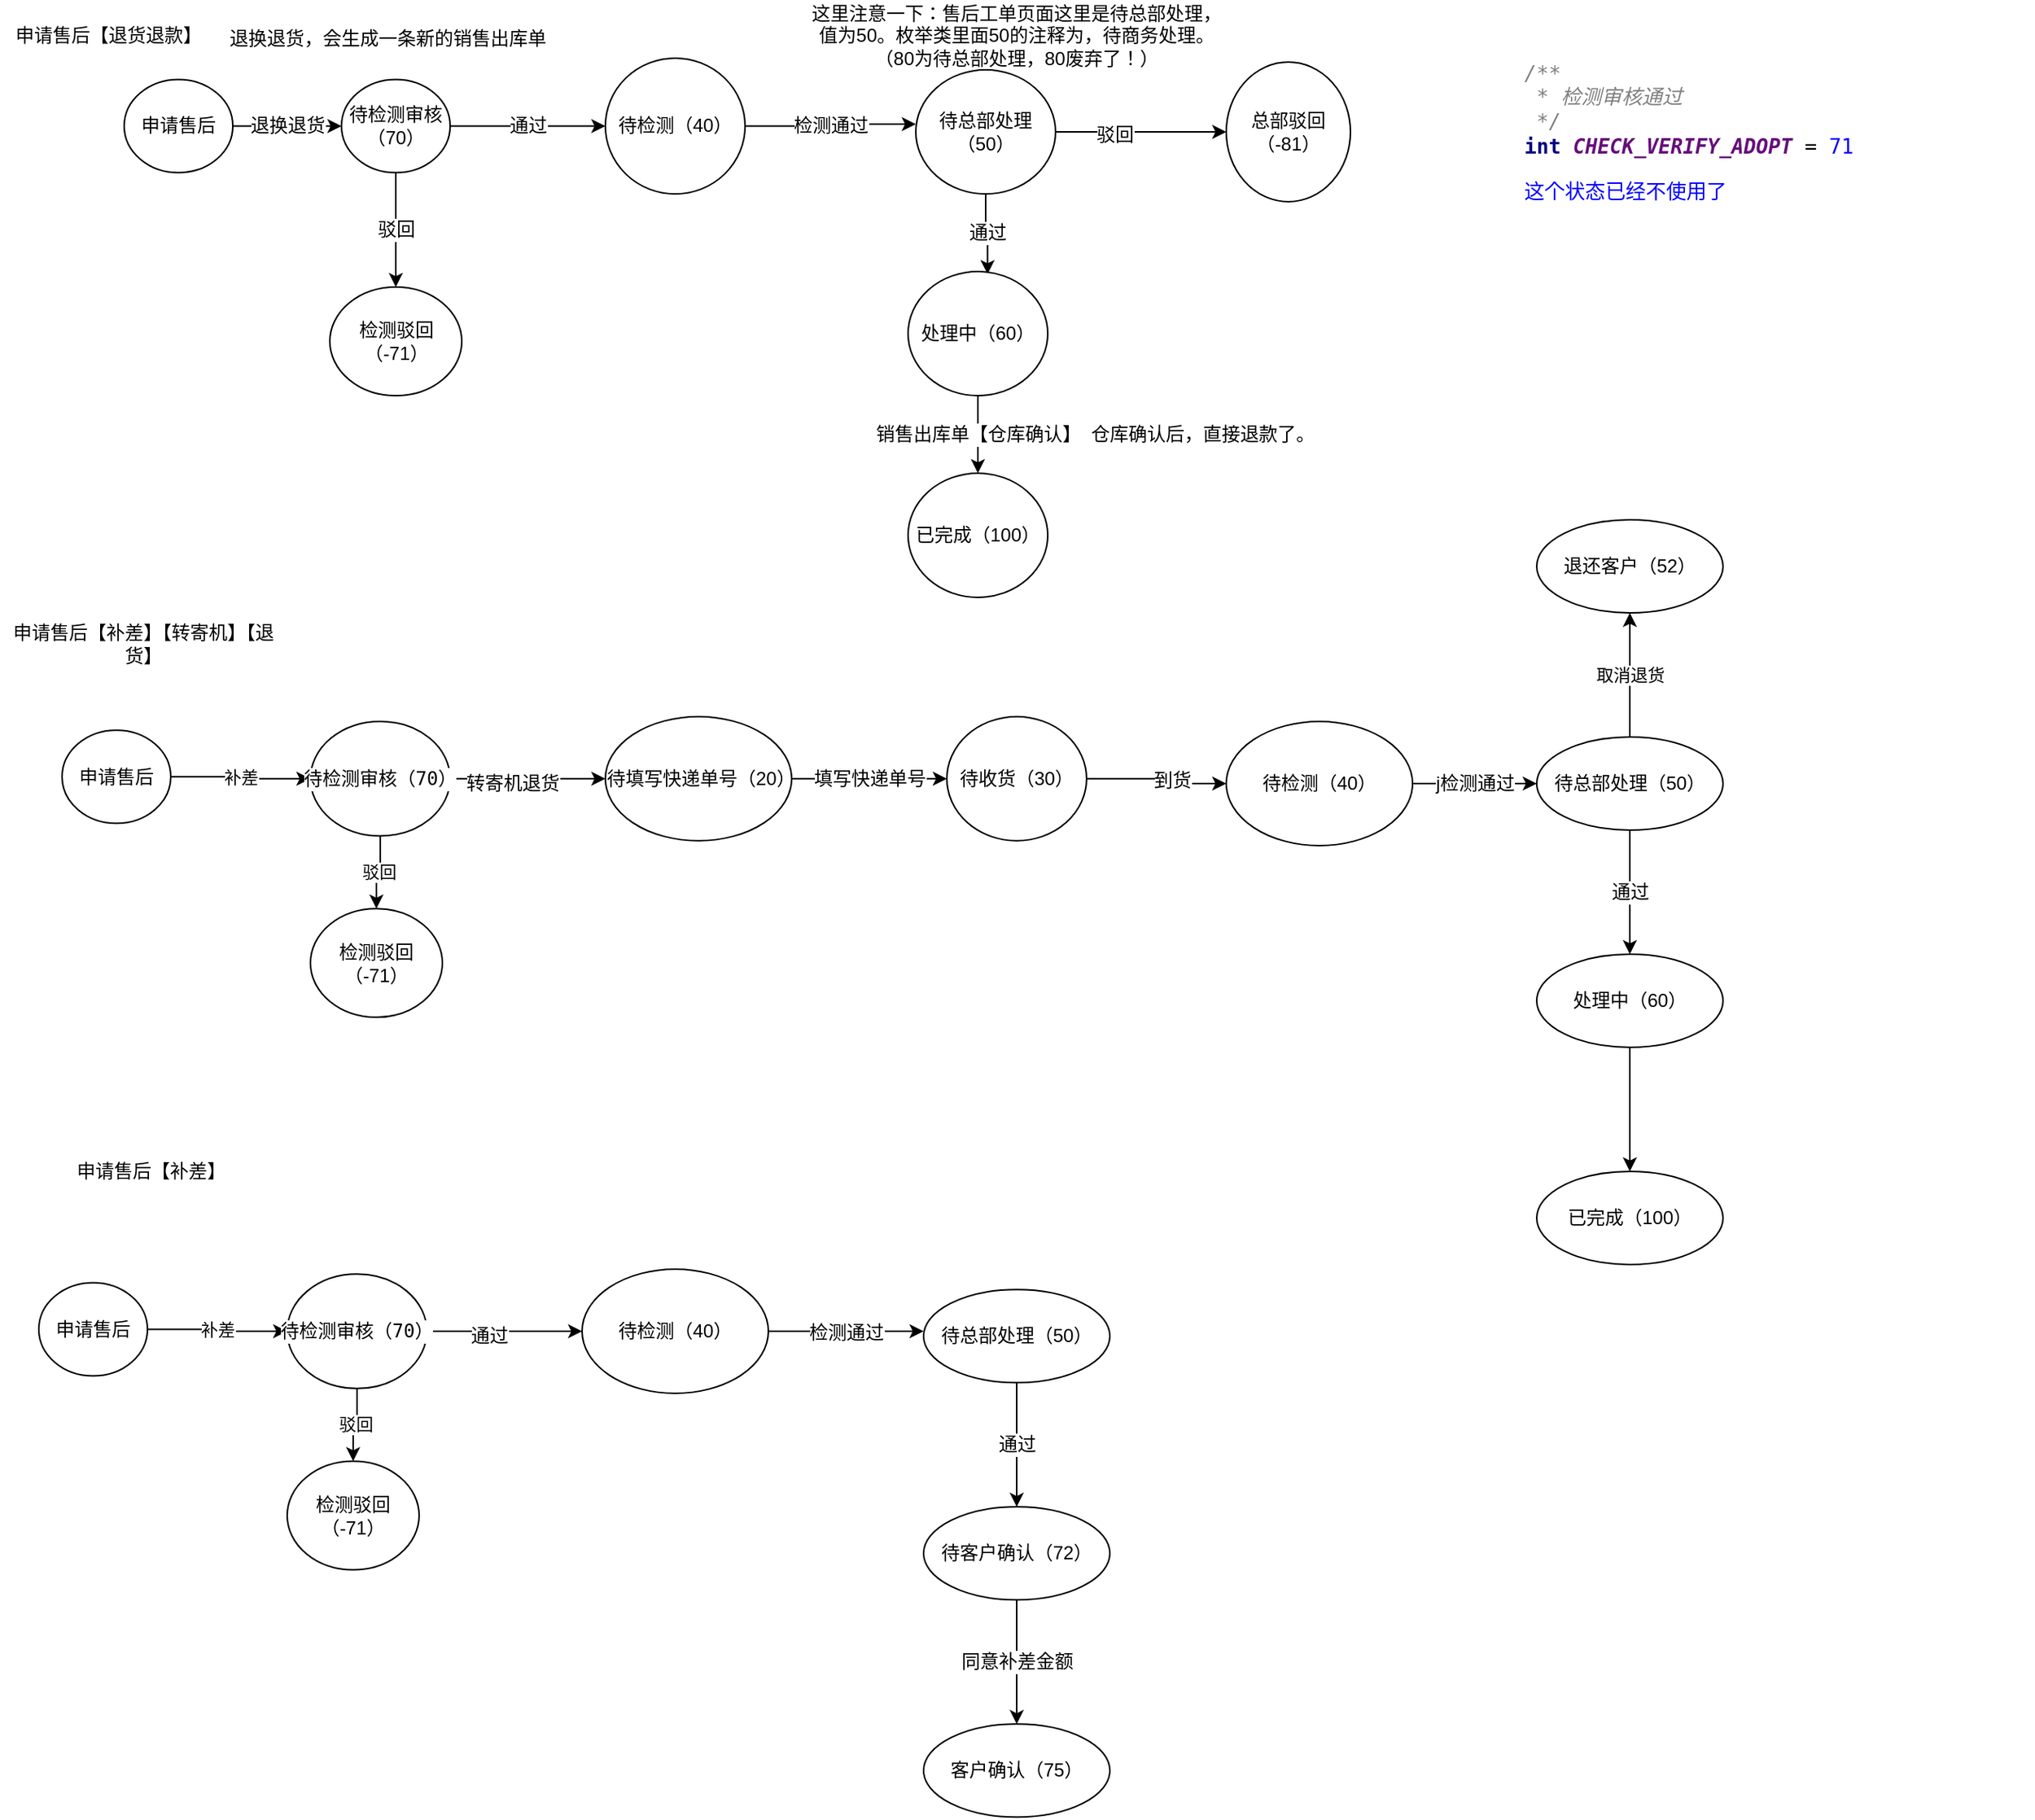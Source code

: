 <mxfile version="16.6.3" type="github">
  <diagram id="_88M4rZaeOAy3bHlZC3f" name="Page-1">
    <mxGraphModel dx="1422" dy="762" grid="1" gridSize="10" guides="1" tooltips="1" connect="1" arrows="1" fold="1" page="1" pageScale="1" pageWidth="827" pageHeight="1169" math="0" shadow="0">
      <root>
        <mxCell id="0" />
        <mxCell id="1" parent="0" />
        <mxCell id="IqyMs4pkEaya7170j3vu-85" value="驳回" style="edgeStyle=orthogonalEdgeStyle;rounded=0;orthogonalLoop=1;jettySize=auto;html=1;exitX=0.5;exitY=1;exitDx=0;exitDy=0;entryX=0.5;entryY=0;entryDx=0;entryDy=0;fontSize=12;fontColor=#000000;" parent="1" source="IqyMs4pkEaya7170j3vu-1" target="IqyMs4pkEaya7170j3vu-7" edge="1">
          <mxGeometry relative="1" as="geometry" />
        </mxCell>
        <mxCell id="IqyMs4pkEaya7170j3vu-1" value="待检测审核（70）" style="ellipse;whiteSpace=wrap;html=1;" parent="1" vertex="1">
          <mxGeometry x="260" y="66.25" width="70" height="60" as="geometry" />
        </mxCell>
        <mxCell id="IqyMs4pkEaya7170j3vu-10" value="通过" style="edgeStyle=orthogonalEdgeStyle;rounded=0;orthogonalLoop=1;jettySize=auto;html=1;fontSize=12;fontColor=#000000;" parent="1" source="IqyMs4pkEaya7170j3vu-1" target="IqyMs4pkEaya7170j3vu-5" edge="1">
          <mxGeometry relative="1" as="geometry">
            <mxPoint x="330.0" y="96.255" as="sourcePoint" />
          </mxGeometry>
        </mxCell>
        <mxCell id="IqyMs4pkEaya7170j3vu-12" value="检测通过" style="edgeStyle=orthogonalEdgeStyle;rounded=0;orthogonalLoop=1;jettySize=auto;html=1;exitX=1;exitY=0.5;exitDx=0;exitDy=0;entryX=0;entryY=0.438;entryDx=0;entryDy=0;entryPerimeter=0;fontSize=12;fontColor=#000000;" parent="1" source="IqyMs4pkEaya7170j3vu-5" target="IqyMs4pkEaya7170j3vu-11" edge="1">
          <mxGeometry relative="1" as="geometry" />
        </mxCell>
        <mxCell id="IqyMs4pkEaya7170j3vu-5" value="待检测（40）" style="ellipse;whiteSpace=wrap;html=1;fontColor=#000000;" parent="1" vertex="1">
          <mxGeometry x="430" y="52.5" width="90" height="87.5" as="geometry" />
        </mxCell>
        <mxCell id="IqyMs4pkEaya7170j3vu-7" value="检测驳回（-71）" style="ellipse;whiteSpace=wrap;html=1;fontColor=#000000;" parent="1" vertex="1">
          <mxGeometry x="252.5" y="200" width="85" height="70" as="geometry" />
        </mxCell>
        <mxCell id="IqyMs4pkEaya7170j3vu-15" style="edgeStyle=orthogonalEdgeStyle;rounded=0;orthogonalLoop=1;jettySize=auto;html=1;exitX=1;exitY=0.5;exitDx=0;exitDy=0;entryX=0;entryY=0.5;entryDx=0;entryDy=0;fontSize=12;fontColor=#000000;" parent="1" source="IqyMs4pkEaya7170j3vu-11" target="IqyMs4pkEaya7170j3vu-14" edge="1">
          <mxGeometry relative="1" as="geometry" />
        </mxCell>
        <mxCell id="IqyMs4pkEaya7170j3vu-16" value="驳回" style="edgeLabel;html=1;align=center;verticalAlign=middle;resizable=0;points=[];fontSize=12;fontColor=#000000;" parent="IqyMs4pkEaya7170j3vu-15" vertex="1" connectable="0">
          <mxGeometry x="-0.314" y="-2" relative="1" as="geometry">
            <mxPoint as="offset" />
          </mxGeometry>
        </mxCell>
        <mxCell id="IqyMs4pkEaya7170j3vu-18" value="通过" style="edgeStyle=orthogonalEdgeStyle;rounded=0;orthogonalLoop=1;jettySize=auto;html=1;exitX=0.5;exitY=1;exitDx=0;exitDy=0;entryX=0.569;entryY=0.021;entryDx=0;entryDy=0;entryPerimeter=0;fontSize=12;fontColor=#000000;" parent="1" source="IqyMs4pkEaya7170j3vu-11" target="IqyMs4pkEaya7170j3vu-17" edge="1">
          <mxGeometry relative="1" as="geometry" />
        </mxCell>
        <mxCell id="IqyMs4pkEaya7170j3vu-11" value="待总部处理（50）" style="ellipse;whiteSpace=wrap;html=1;fontSize=12;fontColor=#000000;" parent="1" vertex="1">
          <mxGeometry x="630" y="60" width="90" height="80" as="geometry" />
        </mxCell>
        <mxCell id="IqyMs4pkEaya7170j3vu-13" value="这里注意一下：售后工单页面这里是待总部处理，值为50。枚举类里面50的注释为，待商务处理。（80为待总部处理，80废弃了！）" style="text;html=1;strokeColor=none;fillColor=none;align=center;verticalAlign=middle;whiteSpace=wrap;rounded=0;fontSize=12;fontColor=#000000;" parent="1" vertex="1">
          <mxGeometry x="560" y="15" width="270" height="45" as="geometry" />
        </mxCell>
        <mxCell id="IqyMs4pkEaya7170j3vu-14" value="总部驳回（-81）" style="ellipse;whiteSpace=wrap;html=1;fontSize=12;fontColor=#000000;" parent="1" vertex="1">
          <mxGeometry x="830" y="55" width="80" height="90" as="geometry" />
        </mxCell>
        <mxCell id="IqyMs4pkEaya7170j3vu-20" value="销售出库单【仓库确认】" style="edgeStyle=orthogonalEdgeStyle;rounded=0;orthogonalLoop=1;jettySize=auto;html=1;exitX=0.5;exitY=1;exitDx=0;exitDy=0;entryX=0.5;entryY=0;entryDx=0;entryDy=0;fontSize=12;fontColor=#000000;" parent="1" source="IqyMs4pkEaya7170j3vu-17" target="IqyMs4pkEaya7170j3vu-19" edge="1">
          <mxGeometry relative="1" as="geometry" />
        </mxCell>
        <mxCell id="IqyMs4pkEaya7170j3vu-17" value="处理中（60）" style="ellipse;whiteSpace=wrap;html=1;fontSize=12;fontColor=#000000;" parent="1" vertex="1">
          <mxGeometry x="625" y="190" width="90" height="80" as="geometry" />
        </mxCell>
        <mxCell id="IqyMs4pkEaya7170j3vu-19" value="已完成（100）" style="ellipse;whiteSpace=wrap;html=1;fontSize=12;fontColor=#000000;" parent="1" vertex="1">
          <mxGeometry x="625" y="320" width="90" height="80" as="geometry" />
        </mxCell>
        <mxCell id="IqyMs4pkEaya7170j3vu-21" value="申请售后【退货退款】" style="text;html=1;strokeColor=none;fillColor=none;align=center;verticalAlign=middle;whiteSpace=wrap;rounded=0;fontSize=12;fontColor=#000000;" parent="1" vertex="1">
          <mxGeometry x="40" y="29" width="140" height="17" as="geometry" />
        </mxCell>
        <mxCell id="IqyMs4pkEaya7170j3vu-23" value="仓库确认后，直接退款了。" style="text;html=1;strokeColor=none;fillColor=none;align=center;verticalAlign=middle;whiteSpace=wrap;rounded=0;fontSize=12;fontColor=#000000;" parent="1" vertex="1">
          <mxGeometry x="740" y="280" width="150" height="30" as="geometry" />
        </mxCell>
        <mxCell id="IqyMs4pkEaya7170j3vu-25" value="申请售后【补差】【转寄机】【退货】" style="text;html=1;strokeColor=none;fillColor=none;align=center;verticalAlign=middle;whiteSpace=wrap;rounded=0;fontSize=12;fontColor=#000000;" parent="1" vertex="1">
          <mxGeometry x="45" y="420" width="175" height="20" as="geometry" />
        </mxCell>
        <mxCell id="IqyMs4pkEaya7170j3vu-27" value="退换退货，会生成一条新的销售出库单" style="text;html=1;strokeColor=none;fillColor=none;align=center;verticalAlign=middle;whiteSpace=wrap;rounded=0;fontSize=12;fontColor=#000000;" parent="1" vertex="1">
          <mxGeometry x="180" y="27.5" width="220" height="25" as="geometry" />
        </mxCell>
        <mxCell id="IqyMs4pkEaya7170j3vu-29" value="补差" style="edgeStyle=orthogonalEdgeStyle;rounded=0;orthogonalLoop=1;jettySize=auto;html=1;exitX=1;exitY=0.5;exitDx=0;exitDy=0;entryX=0;entryY=0.5;entryDx=0;entryDy=0;" parent="1" source="IqyMs4pkEaya7170j3vu-30" target="IqyMs4pkEaya7170j3vu-33" edge="1">
          <mxGeometry relative="1" as="geometry" />
        </mxCell>
        <mxCell id="IqyMs4pkEaya7170j3vu-30" value="申请售后" style="ellipse;whiteSpace=wrap;html=1;" parent="1" vertex="1">
          <mxGeometry x="80" y="485.62" width="70" height="60" as="geometry" />
        </mxCell>
        <mxCell id="IqyMs4pkEaya7170j3vu-31" value="驳回" style="edgeStyle=orthogonalEdgeStyle;rounded=0;orthogonalLoop=1;jettySize=auto;html=1;exitX=0.5;exitY=1;exitDx=0;exitDy=0;entryX=0.5;entryY=0;entryDx=0;entryDy=0;fontColor=#000000;" parent="1" source="IqyMs4pkEaya7170j3vu-33" target="IqyMs4pkEaya7170j3vu-35" edge="1">
          <mxGeometry relative="1" as="geometry" />
        </mxCell>
        <mxCell id="IqyMs4pkEaya7170j3vu-32" style="edgeStyle=orthogonalEdgeStyle;rounded=0;orthogonalLoop=1;jettySize=auto;html=1;exitX=1;exitY=0.5;exitDx=0;exitDy=0;fontSize=12;fontColor=#000000;" parent="1" source="IqyMs4pkEaya7170j3vu-33" edge="1">
          <mxGeometry relative="1" as="geometry">
            <mxPoint x="430" y="516.87" as="targetPoint" />
          </mxGeometry>
        </mxCell>
        <mxCell id="IqyMs4pkEaya7170j3vu-45" value="转寄机退货" style="edgeLabel;html=1;align=center;verticalAlign=middle;resizable=0;points=[];fontSize=12;fontColor=#000000;" parent="IqyMs4pkEaya7170j3vu-32" vertex="1" connectable="0">
          <mxGeometry x="-0.2" y="-3" relative="1" as="geometry">
            <mxPoint as="offset" />
          </mxGeometry>
        </mxCell>
        <mxCell id="IqyMs4pkEaya7170j3vu-33" value="&lt;pre style=&quot;background-color: rgb(255 , 255 , 255)&quot;&gt;待检测审核（70）&lt;/pre&gt;" style="ellipse;whiteSpace=wrap;html=1;" parent="1" vertex="1">
          <mxGeometry x="240" y="480" width="90" height="73.75" as="geometry" />
        </mxCell>
        <mxCell id="IqyMs4pkEaya7170j3vu-35" value="检测驳回（-71）" style="ellipse;whiteSpace=wrap;html=1;fontColor=#000000;" parent="1" vertex="1">
          <mxGeometry x="240" y="600.62" width="85" height="70" as="geometry" />
        </mxCell>
        <mxCell id="IqyMs4pkEaya7170j3vu-48" style="edgeStyle=orthogonalEdgeStyle;rounded=0;orthogonalLoop=1;jettySize=auto;html=1;exitX=1;exitY=0.5;exitDx=0;exitDy=0;entryX=0;entryY=0.5;entryDx=0;entryDy=0;fontSize=12;fontColor=#000000;" parent="1" source="IqyMs4pkEaya7170j3vu-39" target="IqyMs4pkEaya7170j3vu-47" edge="1">
          <mxGeometry relative="1" as="geometry" />
        </mxCell>
        <mxCell id="IqyMs4pkEaya7170j3vu-49" value="到货" style="edgeLabel;html=1;align=center;verticalAlign=middle;resizable=0;points=[];fontSize=12;fontColor=#000000;" parent="IqyMs4pkEaya7170j3vu-48" vertex="1" connectable="0">
          <mxGeometry x="0.248" y="2" relative="1" as="geometry">
            <mxPoint as="offset" />
          </mxGeometry>
        </mxCell>
        <mxCell id="IqyMs4pkEaya7170j3vu-39" value="待收货（30）" style="ellipse;whiteSpace=wrap;html=1;fontSize=12;fontColor=#000000;" parent="1" vertex="1">
          <mxGeometry x="650" y="476.87" width="90" height="80" as="geometry" />
        </mxCell>
        <mxCell id="IqyMs4pkEaya7170j3vu-46" value="填写快递单号" style="edgeStyle=orthogonalEdgeStyle;rounded=0;orthogonalLoop=1;jettySize=auto;html=1;exitX=1;exitY=0.5;exitDx=0;exitDy=0;entryX=0;entryY=0.5;entryDx=0;entryDy=0;fontSize=12;fontColor=#000000;" parent="1" source="IqyMs4pkEaya7170j3vu-44" target="IqyMs4pkEaya7170j3vu-39" edge="1">
          <mxGeometry relative="1" as="geometry" />
        </mxCell>
        <mxCell id="IqyMs4pkEaya7170j3vu-44" value="待填写快递单号（20）" style="ellipse;whiteSpace=wrap;html=1;fontSize=12;fontColor=#000000;" parent="1" vertex="1">
          <mxGeometry x="430" y="476.87" width="120" height="80" as="geometry" />
        </mxCell>
        <mxCell id="IqyMs4pkEaya7170j3vu-52" value="j检测通过" style="edgeStyle=orthogonalEdgeStyle;rounded=0;orthogonalLoop=1;jettySize=auto;html=1;fontSize=12;fontColor=#000000;" parent="1" source="IqyMs4pkEaya7170j3vu-47" target="IqyMs4pkEaya7170j3vu-51" edge="1">
          <mxGeometry relative="1" as="geometry" />
        </mxCell>
        <mxCell id="IqyMs4pkEaya7170j3vu-47" value="待检测（40）" style="ellipse;whiteSpace=wrap;html=1;fontSize=12;fontColor=#000000;" parent="1" vertex="1">
          <mxGeometry x="830" y="480" width="120" height="80" as="geometry" />
        </mxCell>
        <mxCell id="IqyMs4pkEaya7170j3vu-54" value="通过" style="edgeStyle=orthogonalEdgeStyle;rounded=0;orthogonalLoop=1;jettySize=auto;html=1;fontSize=12;fontColor=#000000;" parent="1" source="IqyMs4pkEaya7170j3vu-51" target="IqyMs4pkEaya7170j3vu-53" edge="1">
          <mxGeometry relative="1" as="geometry" />
        </mxCell>
        <mxCell id="zeThhd6Teq3FZmINj7KF-2" value="取消退货" style="edgeStyle=orthogonalEdgeStyle;rounded=0;orthogonalLoop=1;jettySize=auto;html=1;" edge="1" parent="1" source="IqyMs4pkEaya7170j3vu-51" target="zeThhd6Teq3FZmINj7KF-1">
          <mxGeometry relative="1" as="geometry" />
        </mxCell>
        <mxCell id="IqyMs4pkEaya7170j3vu-51" value="&lt;span&gt;待总部处理（50）&lt;/span&gt;" style="ellipse;whiteSpace=wrap;html=1;fontColor=#000000;" parent="1" vertex="1">
          <mxGeometry x="1030" y="490" width="120" height="60" as="geometry" />
        </mxCell>
        <mxCell id="IqyMs4pkEaya7170j3vu-56" value="" style="edgeStyle=orthogonalEdgeStyle;rounded=0;orthogonalLoop=1;jettySize=auto;html=1;fontSize=12;fontColor=#000000;" parent="1" source="IqyMs4pkEaya7170j3vu-53" target="IqyMs4pkEaya7170j3vu-55" edge="1">
          <mxGeometry relative="1" as="geometry" />
        </mxCell>
        <mxCell id="IqyMs4pkEaya7170j3vu-53" value="&lt;span&gt;处理中（60）&lt;/span&gt;" style="ellipse;whiteSpace=wrap;html=1;fontColor=#000000;" parent="1" vertex="1">
          <mxGeometry x="1030" y="630" width="120" height="60" as="geometry" />
        </mxCell>
        <mxCell id="IqyMs4pkEaya7170j3vu-55" value="&lt;span&gt;已完成（100）&lt;/span&gt;" style="ellipse;whiteSpace=wrap;html=1;fontColor=#000000;" parent="1" vertex="1">
          <mxGeometry x="1030" y="770" width="120" height="60" as="geometry" />
        </mxCell>
        <mxCell id="IqyMs4pkEaya7170j3vu-57" value="申请售后【补差】" style="text;html=1;strokeColor=none;fillColor=none;align=center;verticalAlign=middle;whiteSpace=wrap;rounded=0;fontSize=12;fontColor=#000000;" parent="1" vertex="1">
          <mxGeometry x="50" y="760" width="175" height="20" as="geometry" />
        </mxCell>
        <mxCell id="IqyMs4pkEaya7170j3vu-58" value="补差" style="edgeStyle=orthogonalEdgeStyle;rounded=0;orthogonalLoop=1;jettySize=auto;html=1;exitX=1;exitY=0.5;exitDx=0;exitDy=0;entryX=0;entryY=0.5;entryDx=0;entryDy=0;" parent="1" source="IqyMs4pkEaya7170j3vu-59" target="IqyMs4pkEaya7170j3vu-63" edge="1">
          <mxGeometry relative="1" as="geometry" />
        </mxCell>
        <mxCell id="IqyMs4pkEaya7170j3vu-59" value="申请售后" style="ellipse;whiteSpace=wrap;html=1;" parent="1" vertex="1">
          <mxGeometry x="65" y="841.75" width="70" height="60" as="geometry" />
        </mxCell>
        <mxCell id="IqyMs4pkEaya7170j3vu-60" value="驳回" style="edgeStyle=orthogonalEdgeStyle;rounded=0;orthogonalLoop=1;jettySize=auto;html=1;exitX=0.5;exitY=1;exitDx=0;exitDy=0;entryX=0.5;entryY=0;entryDx=0;entryDy=0;fontColor=#000000;" parent="1" source="IqyMs4pkEaya7170j3vu-63" target="IqyMs4pkEaya7170j3vu-64" edge="1">
          <mxGeometry relative="1" as="geometry" />
        </mxCell>
        <mxCell id="IqyMs4pkEaya7170j3vu-61" style="edgeStyle=orthogonalEdgeStyle;rounded=0;orthogonalLoop=1;jettySize=auto;html=1;exitX=1;exitY=0.5;exitDx=0;exitDy=0;fontSize=12;fontColor=#000000;" parent="1" source="IqyMs4pkEaya7170j3vu-63" edge="1">
          <mxGeometry relative="1" as="geometry">
            <mxPoint x="415" y="873.0" as="targetPoint" />
          </mxGeometry>
        </mxCell>
        <mxCell id="IqyMs4pkEaya7170j3vu-62" value="通过" style="edgeLabel;html=1;align=center;verticalAlign=middle;resizable=0;points=[];fontSize=12;fontColor=#000000;" parent="IqyMs4pkEaya7170j3vu-61" vertex="1" connectable="0">
          <mxGeometry x="-0.2" y="-3" relative="1" as="geometry">
            <mxPoint as="offset" />
          </mxGeometry>
        </mxCell>
        <mxCell id="IqyMs4pkEaya7170j3vu-63" value="&lt;pre style=&quot;background-color: rgb(255 , 255 , 255)&quot;&gt;待检测审核（70）&lt;/pre&gt;" style="ellipse;whiteSpace=wrap;html=1;" parent="1" vertex="1">
          <mxGeometry x="225" y="836.13" width="90" height="73.75" as="geometry" />
        </mxCell>
        <mxCell id="IqyMs4pkEaya7170j3vu-64" value="检测驳回（-71）" style="ellipse;whiteSpace=wrap;html=1;fontColor=#000000;" parent="1" vertex="1">
          <mxGeometry x="225" y="956.75" width="85" height="70" as="geometry" />
        </mxCell>
        <mxCell id="IqyMs4pkEaya7170j3vu-68" value="检测通过" style="edgeStyle=orthogonalEdgeStyle;rounded=0;orthogonalLoop=1;jettySize=auto;html=1;exitX=1;exitY=0.5;exitDx=0;exitDy=0;entryX=0;entryY=0.5;entryDx=0;entryDy=0;fontSize=12;fontColor=#000000;" parent="1" source="IqyMs4pkEaya7170j3vu-69" edge="1">
          <mxGeometry relative="1" as="geometry">
            <mxPoint x="635" y="873" as="targetPoint" />
          </mxGeometry>
        </mxCell>
        <mxCell id="IqyMs4pkEaya7170j3vu-69" value="待检测（40）" style="ellipse;whiteSpace=wrap;html=1;fontSize=12;fontColor=#000000;" parent="1" vertex="1">
          <mxGeometry x="415" y="833" width="120" height="80" as="geometry" />
        </mxCell>
        <mxCell id="IqyMs4pkEaya7170j3vu-72" value="通过" style="edgeStyle=orthogonalEdgeStyle;rounded=0;orthogonalLoop=1;jettySize=auto;html=1;fontSize=12;fontColor=#000000;" parent="1" source="IqyMs4pkEaya7170j3vu-73" target="IqyMs4pkEaya7170j3vu-75" edge="1">
          <mxGeometry relative="1" as="geometry" />
        </mxCell>
        <mxCell id="IqyMs4pkEaya7170j3vu-73" value="&lt;span&gt;待总部处理（50）&lt;/span&gt;" style="ellipse;whiteSpace=wrap;html=1;fontColor=#000000;" parent="1" vertex="1">
          <mxGeometry x="635" y="846.13" width="120" height="60" as="geometry" />
        </mxCell>
        <mxCell id="IqyMs4pkEaya7170j3vu-74" value="同意补差金额" style="edgeStyle=orthogonalEdgeStyle;rounded=0;orthogonalLoop=1;jettySize=auto;html=1;fontSize=12;fontColor=#000000;" parent="1" source="IqyMs4pkEaya7170j3vu-75" target="IqyMs4pkEaya7170j3vu-76" edge="1">
          <mxGeometry relative="1" as="geometry" />
        </mxCell>
        <mxCell id="IqyMs4pkEaya7170j3vu-75" value="&lt;span&gt;待客户确认（72）&lt;/span&gt;" style="ellipse;whiteSpace=wrap;html=1;fontColor=#000000;" parent="1" vertex="1">
          <mxGeometry x="635" y="986.13" width="120" height="60" as="geometry" />
        </mxCell>
        <mxCell id="IqyMs4pkEaya7170j3vu-76" value="&lt;span&gt;客户确认（75）&lt;/span&gt;" style="ellipse;whiteSpace=wrap;html=1;fontColor=#000000;" parent="1" vertex="1">
          <mxGeometry x="635" y="1126.13" width="120" height="60" as="geometry" />
        </mxCell>
        <mxCell id="IqyMs4pkEaya7170j3vu-82" value="退换退货" style="edgeStyle=orthogonalEdgeStyle;rounded=0;orthogonalLoop=1;jettySize=auto;html=1;exitX=1;exitY=0.5;exitDx=0;exitDy=0;fontSize=12;fontColor=#000000;" parent="1" source="IqyMs4pkEaya7170j3vu-81" target="IqyMs4pkEaya7170j3vu-1" edge="1">
          <mxGeometry relative="1" as="geometry" />
        </mxCell>
        <mxCell id="IqyMs4pkEaya7170j3vu-81" value="申请售后" style="ellipse;whiteSpace=wrap;html=1;" parent="1" vertex="1">
          <mxGeometry x="120" y="66.25" width="70" height="60" as="geometry" />
        </mxCell>
        <mxCell id="zeThhd6Teq3FZmINj7KF-1" value="退还客户（52）" style="ellipse;whiteSpace=wrap;html=1;fontColor=#000000;" vertex="1" parent="1">
          <mxGeometry x="1030" y="350" width="120" height="60" as="geometry" />
        </mxCell>
        <mxCell id="zeThhd6Teq3FZmINj7KF-3" value="&lt;pre style=&quot;background-color: #ffffff ; color: #000000 ; font-family: &amp;#34;jetbrains mono&amp;#34; , monospace ; font-size: 9.8pt&quot;&gt;&lt;span style=&quot;color: #808080 ; font-style: italic&quot;&gt;/**&lt;br&gt;&lt;/span&gt;&lt;span style=&quot;color: #808080 ; font-style: italic&quot;&gt; * &lt;/span&gt;&lt;span style=&quot;color: #808080 ; font-style: italic ; font-family: &amp;#34;宋体&amp;#34; , monospace&quot;&gt;检测审核通过&lt;br&gt;&lt;/span&gt;&lt;span style=&quot;color: #808080 ; font-style: italic ; font-family: &amp;#34;宋体&amp;#34; , monospace&quot;&gt; &lt;/span&gt;&lt;span style=&quot;color: #808080 ; font-style: italic&quot;&gt;*/&lt;br&gt;&lt;/span&gt;&lt;span style=&quot;color: #000080 ; font-weight: bold&quot;&gt;int &lt;/span&gt;&lt;span style=&quot;color: #660e7a ; font-weight: bold ; font-style: italic&quot;&gt;CHECK_VERIFY_ADOPT &lt;/span&gt;= &lt;span style=&quot;color: #0000ff&quot;&gt;71&lt;/span&gt;&lt;/pre&gt;&lt;pre style=&quot;background-color: #ffffff ; color: #000000 ; font-family: &amp;#34;jetbrains mono&amp;#34; , monospace ; font-size: 9.8pt&quot;&gt;&lt;span style=&quot;color: #0000ff&quot;&gt;这个状态已经不使用了&lt;/span&gt;&lt;/pre&gt;" style="text;html=1;strokeColor=none;fillColor=none;align=left;verticalAlign=middle;whiteSpace=wrap;rounded=0;" vertex="1" parent="1">
          <mxGeometry x="1020" y="30" width="330" height="140" as="geometry" />
        </mxCell>
      </root>
    </mxGraphModel>
  </diagram>
</mxfile>
